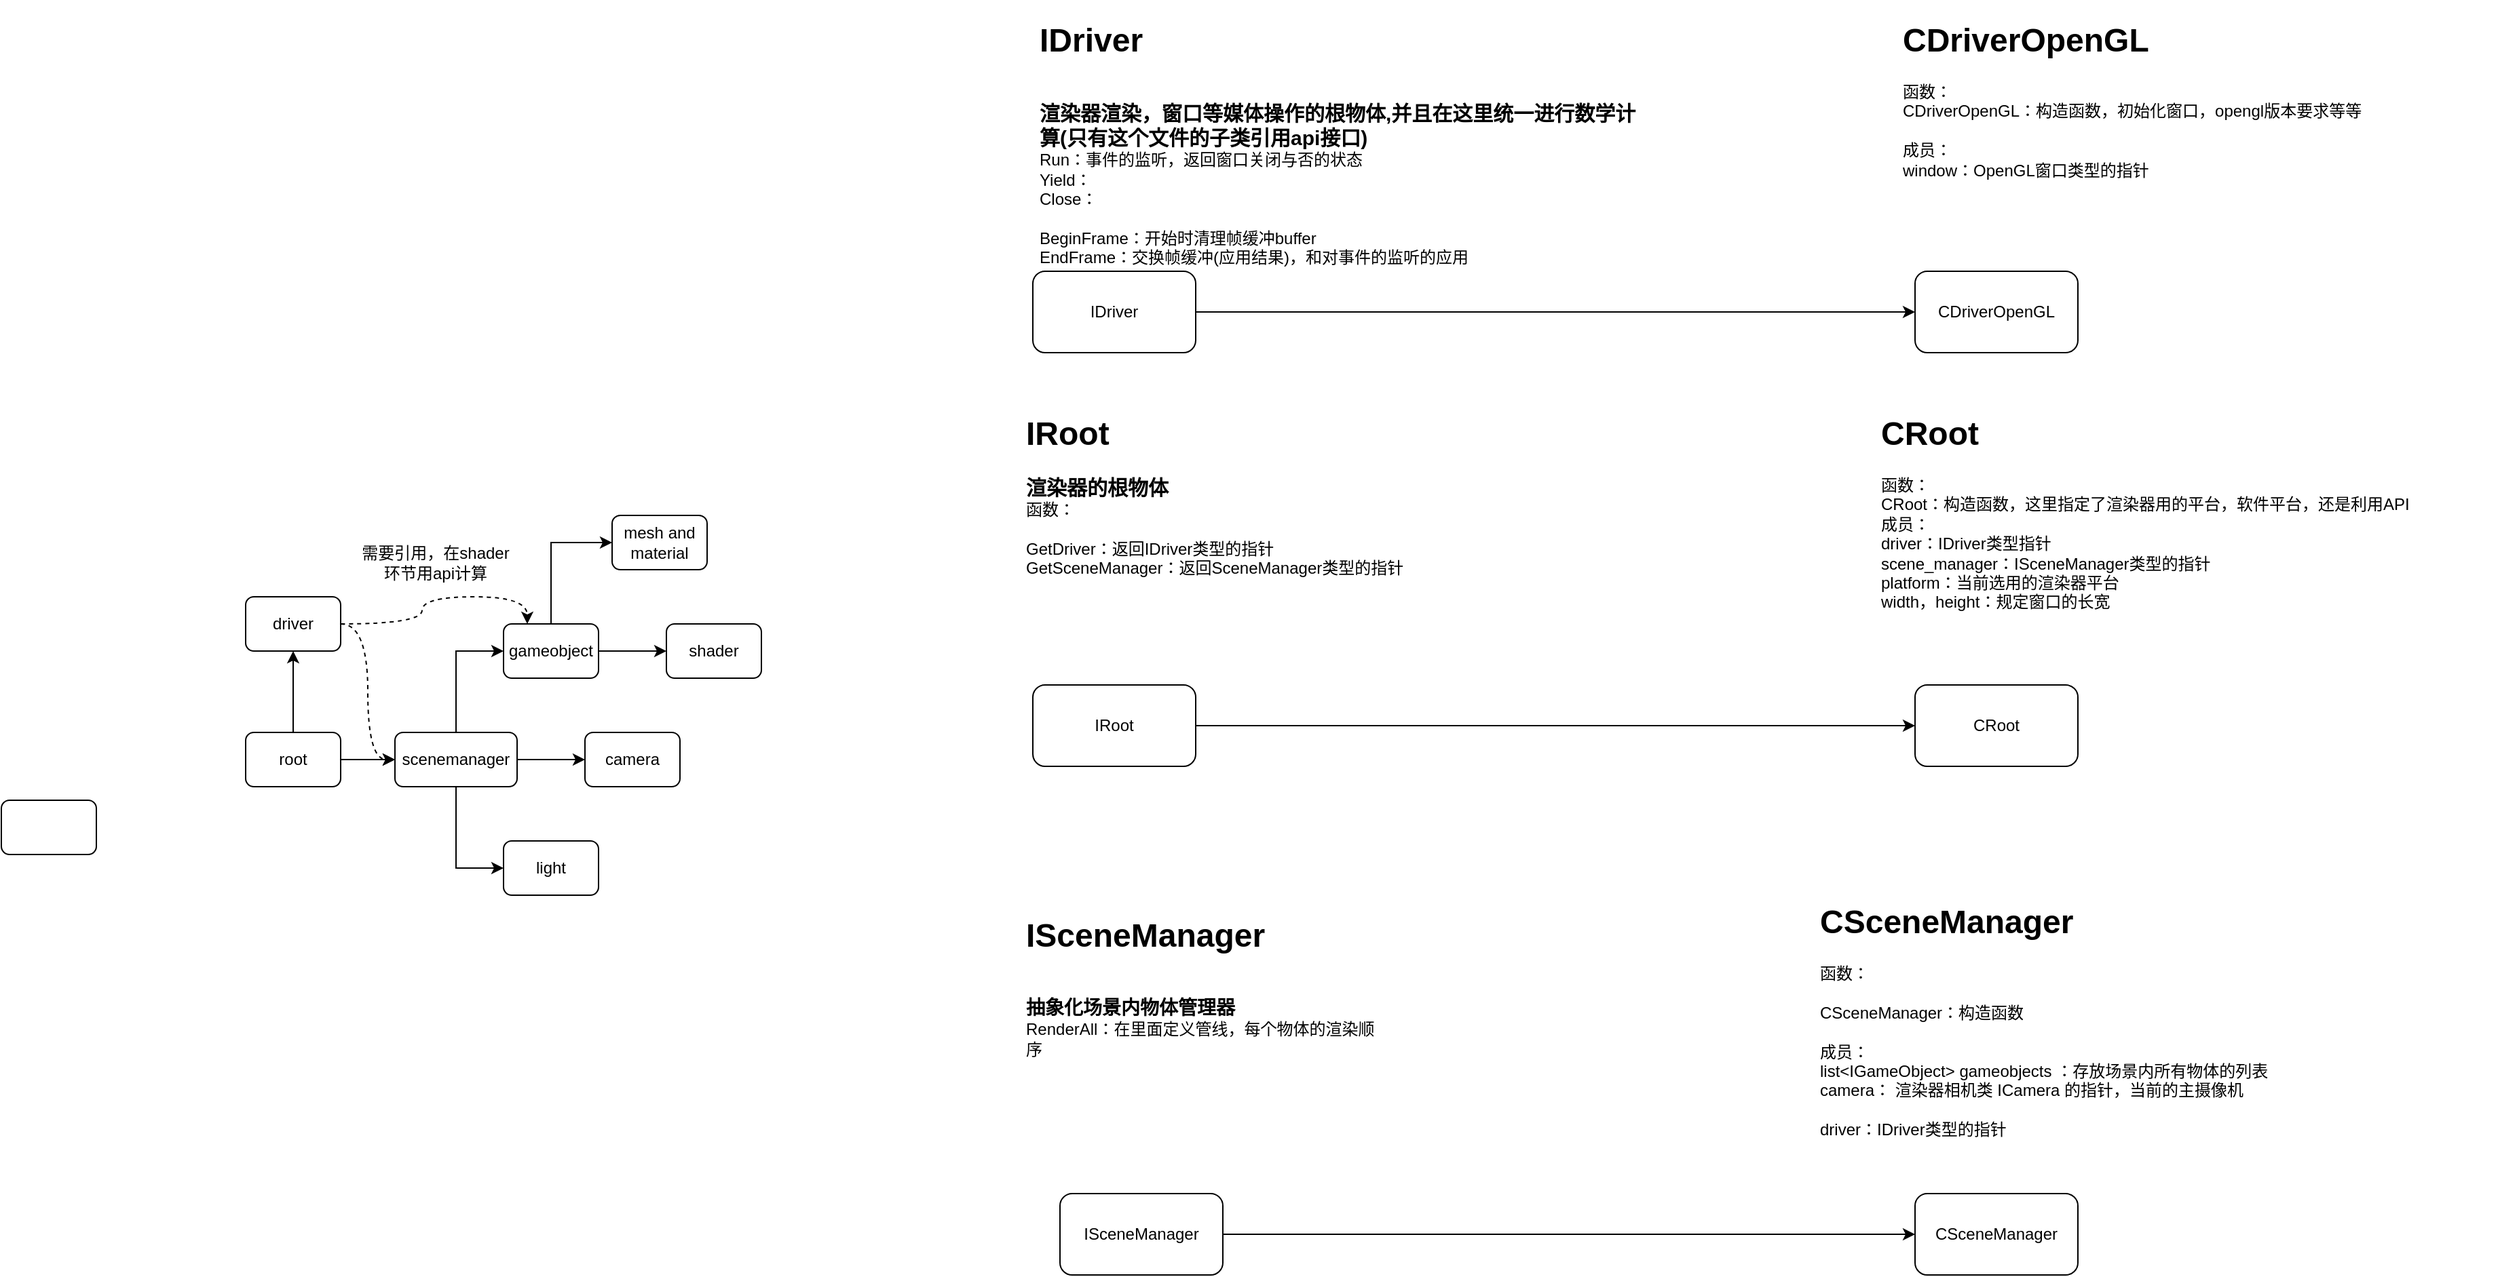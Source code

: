 <mxfile version="20.7.4" type="device"><diagram id="Ssw76ksZAlyXwlobAKLm" name="第 1 页"><mxGraphModel dx="1863" dy="643" grid="1" gridSize="10" guides="1" tooltips="1" connect="1" arrows="1" fold="1" page="1" pageScale="1" pageWidth="827" pageHeight="1169" math="0" shadow="0"><root><mxCell id="0"/><mxCell id="1" parent="0"/><mxCell id="cChD2cGCPhsAQV-9-NsK-20" value="" style="edgeStyle=orthogonalEdgeStyle;rounded=0;orthogonalLoop=1;jettySize=auto;html=1;" parent="1" source="cChD2cGCPhsAQV-9-NsK-1" target="cChD2cGCPhsAQV-9-NsK-19" edge="1"><mxGeometry relative="1" as="geometry"/></mxCell><mxCell id="cChD2cGCPhsAQV-9-NsK-1" value="IRoot" style="rounded=1;whiteSpace=wrap;html=1;" parent="1" vertex="1"><mxGeometry x="510" y="555" width="120" height="60" as="geometry"/></mxCell><mxCell id="cChD2cGCPhsAQV-9-NsK-15" style="edgeStyle=orthogonalEdgeStyle;rounded=0;orthogonalLoop=1;jettySize=auto;html=1;entryX=0;entryY=0.5;entryDx=0;entryDy=0;" parent="1" source="cChD2cGCPhsAQV-9-NsK-2" target="cChD2cGCPhsAQV-9-NsK-11" edge="1"><mxGeometry relative="1" as="geometry"/></mxCell><mxCell id="cChD2cGCPhsAQV-9-NsK-2" value="IDriver" style="rounded=1;whiteSpace=wrap;html=1;" parent="1" vertex="1"><mxGeometry x="510" y="250" width="120" height="60" as="geometry"/></mxCell><mxCell id="cChD2cGCPhsAQV-9-NsK-13" value="" style="edgeStyle=orthogonalEdgeStyle;rounded=0;orthogonalLoop=1;jettySize=auto;html=1;" parent="1" source="cChD2cGCPhsAQV-9-NsK-4" target="cChD2cGCPhsAQV-9-NsK-12" edge="1"><mxGeometry relative="1" as="geometry"/></mxCell><mxCell id="cChD2cGCPhsAQV-9-NsK-4" value="ISceneManager" style="rounded=1;whiteSpace=wrap;html=1;" parent="1" vertex="1"><mxGeometry x="530" y="930" width="120" height="60" as="geometry"/></mxCell><mxCell id="cChD2cGCPhsAQV-9-NsK-6" value="&lt;h1&gt;IDriver&lt;/h1&gt;&lt;div&gt;&lt;br&gt;&lt;/div&gt;&lt;div&gt;&lt;b&gt;&lt;font style=&quot;font-size: 15px;&quot;&gt;渲染器渲染，窗口等媒体操作的根物体,并且在这里统一进行数学计算(只有这个文件的子类引用api接口)&lt;/font&gt;&lt;/b&gt;&lt;/div&gt;&lt;div&gt;Run：事件的监听，返回窗口关闭与否的状态&lt;/div&gt;&lt;div&gt;Yield：&lt;/div&gt;&lt;div&gt;Close：&lt;/div&gt;&lt;div&gt;&lt;br&gt;&lt;/div&gt;&lt;div&gt;BeginFrame：开始时清理帧缓冲buffer&lt;/div&gt;&lt;div&gt;EndFrame：交换帧缓冲(应用结果)，和对事件的监听的应用&lt;/div&gt;" style="text;html=1;strokeColor=none;fillColor=none;spacing=5;spacingTop=-20;whiteSpace=wrap;overflow=hidden;rounded=0;" parent="1" vertex="1"><mxGeometry x="510" y="60" width="460" height="190" as="geometry"/></mxCell><mxCell id="cChD2cGCPhsAQV-9-NsK-11" value="CDriverOpenGL" style="rounded=1;whiteSpace=wrap;html=1;" parent="1" vertex="1"><mxGeometry x="1160" y="250" width="120" height="60" as="geometry"/></mxCell><mxCell id="cChD2cGCPhsAQV-9-NsK-12" value="CSceneManager" style="whiteSpace=wrap;html=1;rounded=1;" parent="1" vertex="1"><mxGeometry x="1160" y="930" width="120" height="60" as="geometry"/></mxCell><mxCell id="cChD2cGCPhsAQV-9-NsK-14" value="&lt;h1&gt;ISceneManager&lt;/h1&gt;&lt;div&gt;&lt;br&gt;&lt;/div&gt;&lt;div&gt;&lt;b&gt;&lt;font style=&quot;font-size: 14px;&quot;&gt;抽象化场景内物体管理器&lt;/font&gt;&lt;/b&gt;&lt;/div&gt;&lt;div&gt;RenderAll：在里面定义管线，每个物体的渲染顺序&lt;/div&gt;" style="text;html=1;strokeColor=none;fillColor=none;spacing=5;spacingTop=-20;whiteSpace=wrap;overflow=hidden;rounded=0;" parent="1" vertex="1"><mxGeometry x="500" y="720" width="270" height="190" as="geometry"/></mxCell><mxCell id="cChD2cGCPhsAQV-9-NsK-16" value="&lt;h1&gt;CDriverOpenGL&lt;/h1&gt;&lt;div&gt;函数：&lt;/div&gt;&lt;div&gt;CDriverOpenGL：构造函数，初始化窗口，opengl版本要求等等&lt;/div&gt;&lt;div&gt;&lt;br&gt;&lt;/div&gt;&lt;div&gt;成员：&lt;/div&gt;&lt;div&gt;window：OpenGL窗口类型的指针&lt;/div&gt;" style="text;html=1;strokeColor=none;fillColor=none;spacing=5;spacingTop=-20;whiteSpace=wrap;overflow=hidden;rounded=0;" parent="1" vertex="1"><mxGeometry x="1146" y="60" width="364" height="180" as="geometry"/></mxCell><mxCell id="cChD2cGCPhsAQV-9-NsK-17" value="&lt;h1&gt;IRoot&lt;/h1&gt;&lt;div&gt;&lt;font style=&quot;font-size: 15px;&quot;&gt;&lt;b&gt;渲染器的根物体&lt;/b&gt;&lt;/font&gt;&lt;/div&gt;&lt;div&gt;函数：&lt;/div&gt;&lt;div&gt;&lt;br&gt;&lt;/div&gt;&lt;div&gt;GetDriver：返回IDriver类型的指针&lt;/div&gt;&lt;div&gt;GetSceneManager：返回SceneManager类型的指针&lt;/div&gt;" style="text;html=1;strokeColor=none;fillColor=none;spacing=5;spacingTop=-20;whiteSpace=wrap;overflow=hidden;rounded=0;" parent="1" vertex="1"><mxGeometry x="500" y="350" width="460" height="190" as="geometry"/></mxCell><mxCell id="cChD2cGCPhsAQV-9-NsK-19" value="CRoot" style="whiteSpace=wrap;html=1;rounded=1;" parent="1" vertex="1"><mxGeometry x="1160" y="555" width="120" height="60" as="geometry"/></mxCell><mxCell id="cChD2cGCPhsAQV-9-NsK-21" value="&lt;h1&gt;CRoot&lt;/h1&gt;&lt;div&gt;函数：&lt;/div&gt;&lt;div&gt;CRoot：构造函数，这里指定了渲染器用的平台，软件平台，还是利用API&lt;/div&gt;&lt;div&gt;成员：&lt;/div&gt;&lt;div&gt;driver：IDriver类型指针&lt;/div&gt;&lt;div&gt;scene_manager：ISceneManager类型的指针&lt;/div&gt;&lt;div&gt;platform：当前选用的渲染器平台&lt;/div&gt;&lt;div&gt;width，height：规定窗口的长宽&lt;/div&gt;" style="text;html=1;strokeColor=none;fillColor=none;spacing=5;spacingTop=-20;whiteSpace=wrap;overflow=hidden;rounded=0;" parent="1" vertex="1"><mxGeometry x="1130" y="350" width="460" height="190" as="geometry"/></mxCell><mxCell id="cChD2cGCPhsAQV-9-NsK-22" value="&lt;h1&gt;CSceneManager&lt;/h1&gt;&lt;div&gt;函数：&lt;/div&gt;&lt;div&gt;&lt;br&gt;&lt;/div&gt;&lt;div&gt;CSceneManager：构造函数&lt;/div&gt;&lt;div&gt;&lt;br&gt;&lt;/div&gt;&lt;div&gt;成员：&lt;/div&gt;&lt;div&gt;list&amp;lt;IGameObject&amp;gt; gameobjects ：存放场景内所有物体的列表&lt;/div&gt;&lt;div&gt;camera： 渲染器相机类 ICamera 的指针，当前的主摄像机&lt;/div&gt;&lt;div&gt;&lt;br&gt;&lt;/div&gt;&lt;div&gt;driver：IDriver类型的指针&lt;/div&gt;&lt;div&gt;&lt;br&gt;&lt;/div&gt;" style="text;html=1;strokeColor=none;fillColor=none;spacing=5;spacingTop=-20;whiteSpace=wrap;overflow=hidden;rounded=0;" parent="1" vertex="1"><mxGeometry x="1085" y="710" width="385" height="200" as="geometry"/></mxCell><mxCell id="A90-6eS4CnZ_v8WsqPwf-12" style="edgeStyle=orthogonalEdgeStyle;rounded=0;orthogonalLoop=1;jettySize=auto;html=1;exitX=0.5;exitY=0;exitDx=0;exitDy=0;" edge="1" parent="1" source="A90-6eS4CnZ_v8WsqPwf-1" target="A90-6eS4CnZ_v8WsqPwf-9"><mxGeometry relative="1" as="geometry"/></mxCell><mxCell id="A90-6eS4CnZ_v8WsqPwf-13" style="edgeStyle=orthogonalEdgeStyle;rounded=0;orthogonalLoop=1;jettySize=auto;html=1;exitX=1;exitY=0.5;exitDx=0;exitDy=0;" edge="1" parent="1" source="A90-6eS4CnZ_v8WsqPwf-1" target="A90-6eS4CnZ_v8WsqPwf-4"><mxGeometry relative="1" as="geometry"/></mxCell><mxCell id="A90-6eS4CnZ_v8WsqPwf-1" value="root" style="rounded=1;whiteSpace=wrap;html=1;" vertex="1" parent="1"><mxGeometry x="-70" y="590" width="70" height="40" as="geometry"/></mxCell><mxCell id="A90-6eS4CnZ_v8WsqPwf-17" style="edgeStyle=orthogonalEdgeStyle;rounded=0;orthogonalLoop=1;jettySize=auto;html=1;exitX=0.5;exitY=0;exitDx=0;exitDy=0;entryX=0;entryY=0.5;entryDx=0;entryDy=0;" edge="1" parent="1" source="A90-6eS4CnZ_v8WsqPwf-2" target="A90-6eS4CnZ_v8WsqPwf-8"><mxGeometry relative="1" as="geometry"/></mxCell><mxCell id="A90-6eS4CnZ_v8WsqPwf-18" style="edgeStyle=orthogonalEdgeStyle;rounded=0;orthogonalLoop=1;jettySize=auto;html=1;exitX=1;exitY=0.5;exitDx=0;exitDy=0;entryX=0;entryY=0.5;entryDx=0;entryDy=0;" edge="1" parent="1" source="A90-6eS4CnZ_v8WsqPwf-2" target="A90-6eS4CnZ_v8WsqPwf-3"><mxGeometry relative="1" as="geometry"><mxPoint x="230" y="530" as="targetPoint"/></mxGeometry></mxCell><mxCell id="A90-6eS4CnZ_v8WsqPwf-2" value="gameobject" style="rounded=1;whiteSpace=wrap;html=1;" vertex="1" parent="1"><mxGeometry x="120" y="510" width="70" height="40" as="geometry"/></mxCell><mxCell id="A90-6eS4CnZ_v8WsqPwf-3" value="shader" style="rounded=1;whiteSpace=wrap;html=1;" vertex="1" parent="1"><mxGeometry x="240" y="510" width="70" height="40" as="geometry"/></mxCell><mxCell id="A90-6eS4CnZ_v8WsqPwf-14" style="edgeStyle=orthogonalEdgeStyle;rounded=0;orthogonalLoop=1;jettySize=auto;html=1;exitX=0.5;exitY=0;exitDx=0;exitDy=0;entryX=0;entryY=0.5;entryDx=0;entryDy=0;" edge="1" parent="1" source="A90-6eS4CnZ_v8WsqPwf-4" target="A90-6eS4CnZ_v8WsqPwf-2"><mxGeometry relative="1" as="geometry"/></mxCell><mxCell id="A90-6eS4CnZ_v8WsqPwf-15" style="edgeStyle=orthogonalEdgeStyle;rounded=0;orthogonalLoop=1;jettySize=auto;html=1;exitX=1;exitY=0.5;exitDx=0;exitDy=0;" edge="1" parent="1" source="A90-6eS4CnZ_v8WsqPwf-4" target="A90-6eS4CnZ_v8WsqPwf-6"><mxGeometry relative="1" as="geometry"/></mxCell><mxCell id="A90-6eS4CnZ_v8WsqPwf-16" style="edgeStyle=orthogonalEdgeStyle;rounded=0;orthogonalLoop=1;jettySize=auto;html=1;exitX=0.5;exitY=1;exitDx=0;exitDy=0;entryX=0;entryY=0.5;entryDx=0;entryDy=0;" edge="1" parent="1" source="A90-6eS4CnZ_v8WsqPwf-4" target="A90-6eS4CnZ_v8WsqPwf-7"><mxGeometry relative="1" as="geometry"/></mxCell><mxCell id="A90-6eS4CnZ_v8WsqPwf-4" value="scenemanager&lt;br&gt;" style="rounded=1;whiteSpace=wrap;html=1;" vertex="1" parent="1"><mxGeometry x="40" y="590" width="90" height="40" as="geometry"/></mxCell><mxCell id="A90-6eS4CnZ_v8WsqPwf-5" value="" style="rounded=1;whiteSpace=wrap;html=1;" vertex="1" parent="1"><mxGeometry x="-250" y="640" width="70" height="40" as="geometry"/></mxCell><mxCell id="A90-6eS4CnZ_v8WsqPwf-6" value="camera" style="rounded=1;whiteSpace=wrap;html=1;" vertex="1" parent="1"><mxGeometry x="180" y="590" width="70" height="40" as="geometry"/></mxCell><mxCell id="A90-6eS4CnZ_v8WsqPwf-7" value="light" style="rounded=1;whiteSpace=wrap;html=1;" vertex="1" parent="1"><mxGeometry x="120" y="670" width="70" height="40" as="geometry"/></mxCell><mxCell id="A90-6eS4CnZ_v8WsqPwf-8" value="mesh and material" style="rounded=1;whiteSpace=wrap;html=1;" vertex="1" parent="1"><mxGeometry x="200" y="430" width="70" height="40" as="geometry"/></mxCell><mxCell id="A90-6eS4CnZ_v8WsqPwf-19" style="edgeStyle=orthogonalEdgeStyle;rounded=0;orthogonalLoop=1;jettySize=auto;html=1;exitX=1;exitY=0.5;exitDx=0;exitDy=0;entryX=0.25;entryY=0;entryDx=0;entryDy=0;curved=1;dashed=1;" edge="1" parent="1" source="A90-6eS4CnZ_v8WsqPwf-9" target="A90-6eS4CnZ_v8WsqPwf-2"><mxGeometry relative="1" as="geometry"/></mxCell><mxCell id="A90-6eS4CnZ_v8WsqPwf-21" style="edgeStyle=orthogonalEdgeStyle;curved=1;rounded=0;orthogonalLoop=1;jettySize=auto;html=1;exitX=1;exitY=0.5;exitDx=0;exitDy=0;entryX=0;entryY=0.5;entryDx=0;entryDy=0;dashed=1;" edge="1" parent="1" source="A90-6eS4CnZ_v8WsqPwf-9" target="A90-6eS4CnZ_v8WsqPwf-4"><mxGeometry relative="1" as="geometry"/></mxCell><mxCell id="A90-6eS4CnZ_v8WsqPwf-9" value="driver" style="rounded=1;whiteSpace=wrap;html=1;" vertex="1" parent="1"><mxGeometry x="-70" y="490" width="70" height="40" as="geometry"/></mxCell><mxCell id="A90-6eS4CnZ_v8WsqPwf-20" value="需要引用，在shader环节用api计算" style="text;html=1;strokeColor=none;fillColor=none;align=center;verticalAlign=middle;whiteSpace=wrap;rounded=0;" vertex="1" parent="1"><mxGeometry x="10" y="450" width="120" height="30" as="geometry"/></mxCell></root></mxGraphModel></diagram></mxfile>